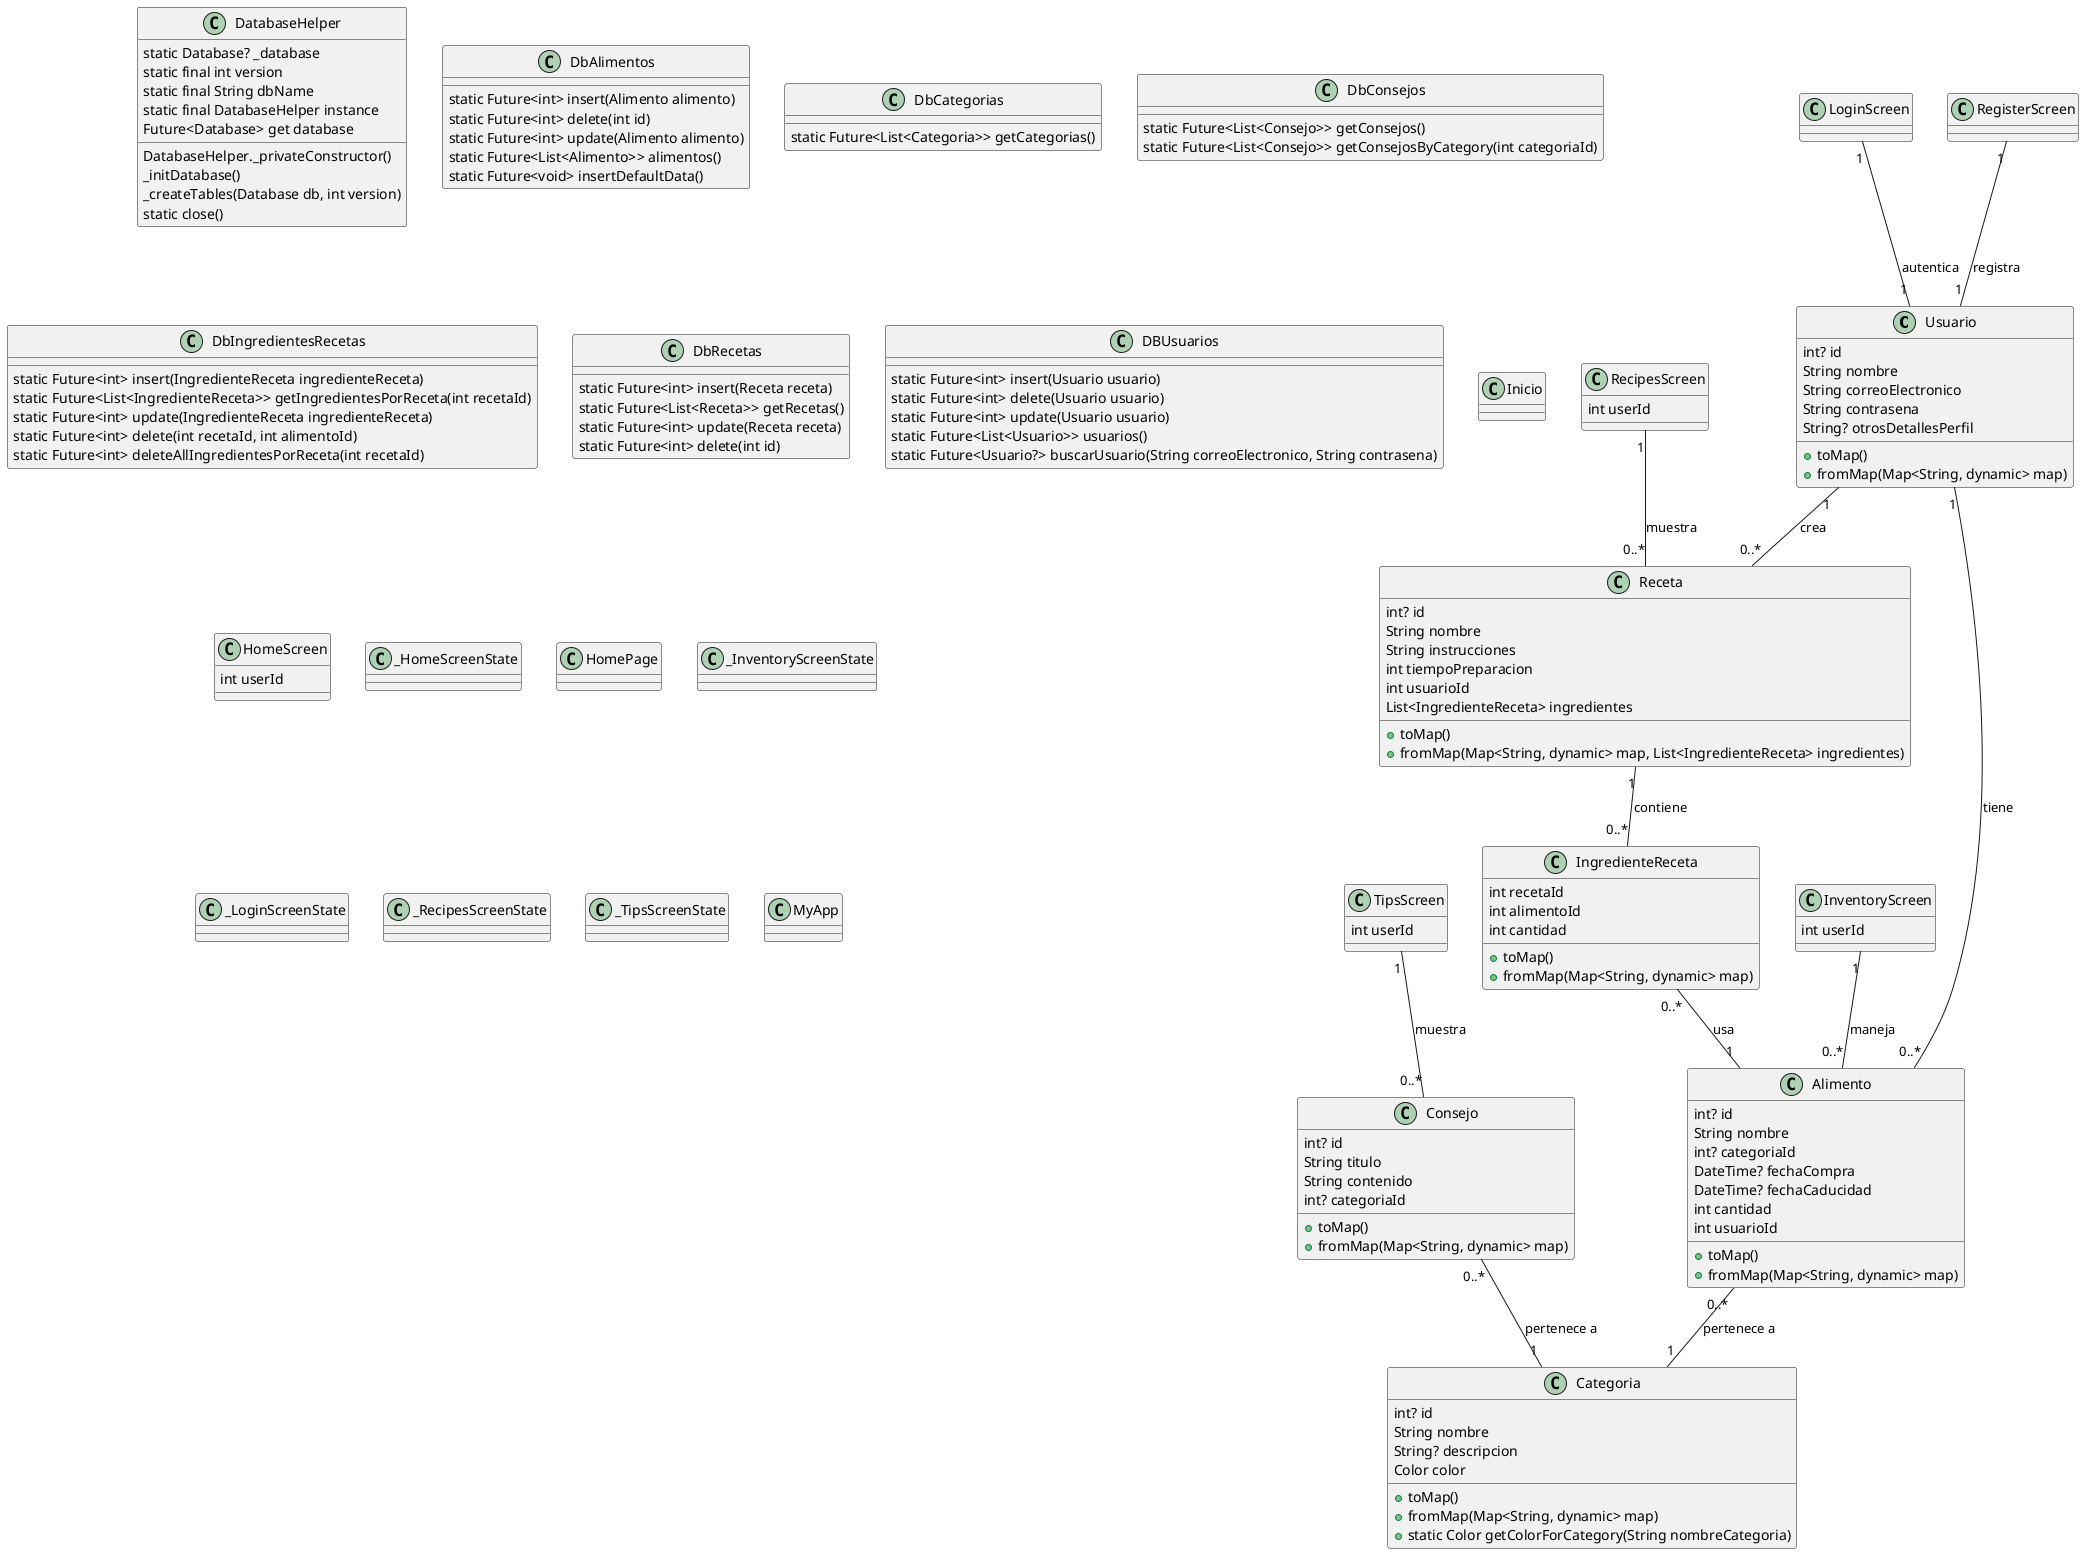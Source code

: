 @startuml
class Usuario {
  int? id
  String nombre
  String correoElectronico
  String contrasena
  String? otrosDetallesPerfil
  + toMap()
  + fromMap(Map<String, dynamic> map)
}

class Alimento {
  int? id
  String nombre
  int? categoriaId
  DateTime? fechaCompra
  DateTime? fechaCaducidad
  int cantidad
  int usuarioId
  + toMap()
  + fromMap(Map<String, dynamic> map)
}

class Categoria {
  int? id
  String nombre
  String? descripcion
  Color color
  + toMap()
  + fromMap(Map<String, dynamic> map)
  + static Color getColorForCategory(String nombreCategoria)
}

class Consejo {
  int? id
  String titulo
  String contenido
  int? categoriaId
  + toMap()
  + fromMap(Map<String, dynamic> map)
}

class IngredienteReceta {
  int recetaId
  int alimentoId
  int cantidad
  + toMap()
  + fromMap(Map<String, dynamic> map)
}

class Receta {
  int? id
  String nombre
  String instrucciones
  int tiempoPreparacion
  int usuarioId
  List<IngredienteReceta> ingredientes
  + toMap()
  + fromMap(Map<String, dynamic> map, List<IngredienteReceta> ingredientes)
}

class DatabaseHelper {
  static Database? _database
  static final int version
  static final String dbName
  DatabaseHelper._privateConstructor()
  static final DatabaseHelper instance
  Future<Database> get database
  _initDatabase()
  _createTables(Database db, int version)
  static close()
}

class DbAlimentos {
  static Future<int> insert(Alimento alimento)
  static Future<int> delete(int id)
  static Future<int> update(Alimento alimento)
  static Future<List<Alimento>> alimentos()
  static Future<void> insertDefaultData()
}

class DbCategorias {
  static Future<List<Categoria>> getCategorias()
}

class DbConsejos {
  static Future<List<Consejo>> getConsejos()
  static Future<List<Consejo>> getConsejosByCategory(int categoriaId)
}

class DbIngredientesRecetas {
  static Future<int> insert(IngredienteReceta ingredienteReceta)
  static Future<List<IngredienteReceta>> getIngredientesPorReceta(int recetaId)
  static Future<int> update(IngredienteReceta ingredienteReceta)
  static Future<int> delete(int recetaId, int alimentoId)
  static Future<int> deleteAllIngredientesPorReceta(int recetaId)
}

class DbRecetas {
  static Future<int> insert(Receta receta)
  static Future<List<Receta>> getRecetas()
  static Future<int> update(Receta receta)
  static Future<int> delete(int id)
}

class DBUsuarios {
  static Future<int> insert(Usuario usuario)
  static Future<int> delete(Usuario usuario)
  static Future<int> update(Usuario usuario)
  static Future<List<Usuario>> usuarios()
  static Future<Usuario?> buscarUsuario(String correoElectronico, String contrasena)
}

class Inicio {
}

class HomeScreen {
  int userId
}

class _HomeScreenState {
}

class HomePage {
}

class InventoryScreen {
  int userId
}

class _InventoryScreenState {
}

class LoginScreen {
}

class _LoginScreenState {
}

class RecipesScreen {
  int userId
}

class _RecipesScreenState {
}

class RegisterScreen {
}

class TipsScreen {
  int userId
}

class _TipsScreenState {
}

class MyApp {
}

Usuario "1" -- "0..*" Alimento : tiene
Usuario "1" -- "0..*" Receta : crea
Alimento "0..*" -- "1" Categoria : pertenece a
Consejo "0..*" -- "1" Categoria : pertenece a
Receta "1" -- "0..*" IngredienteReceta : contiene
IngredienteReceta "0..*" -- "1" Alimento : usa
InventoryScreen "1" -- "0..*" Alimento : maneja
RecipesScreen "1" -- "0..*" Receta : muestra
TipsScreen "1" -- "0..*" Consejo : muestra
LoginScreen "1" -- "1" Usuario : autentica
RegisterScreen "1" -- "1" Usuario : registra

@enduml

